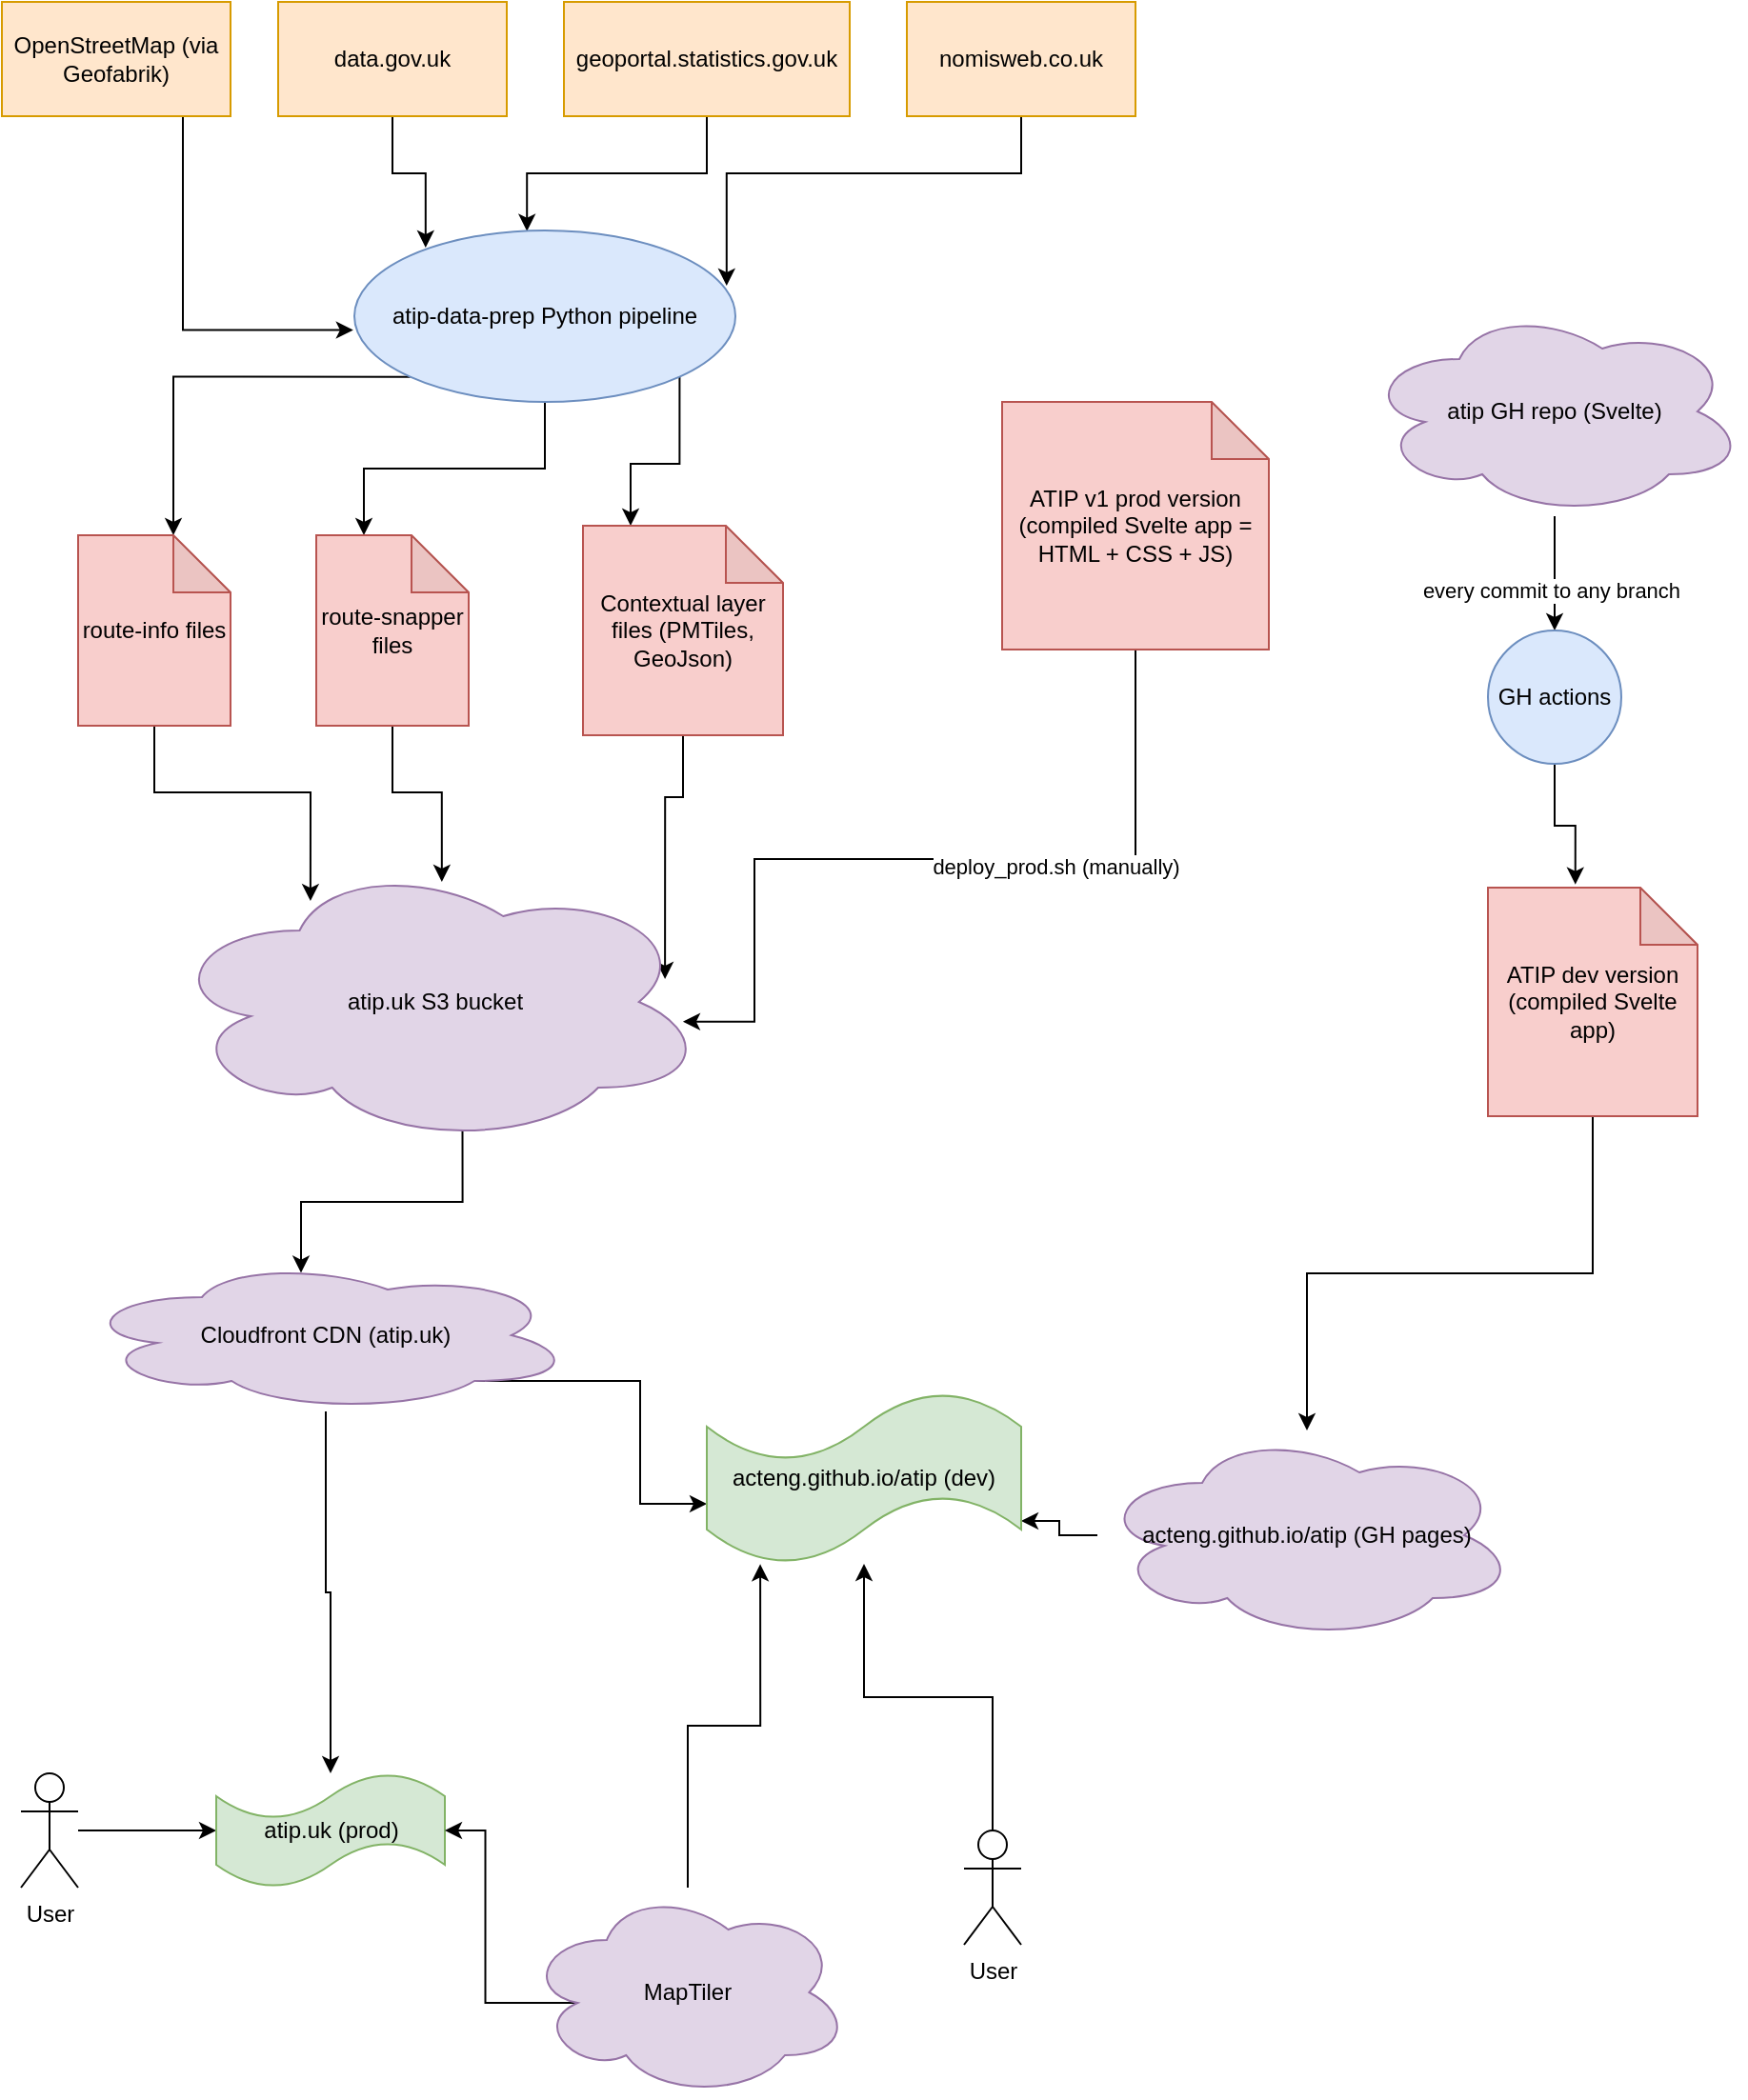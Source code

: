 <mxfile version="21.6.6" type="device">
  <diagram name="Page-1" id="UUytPAGVN2ev72YduaS3">
    <mxGraphModel dx="3585" dy="1818" grid="1" gridSize="10" guides="1" tooltips="1" connect="1" arrows="1" fold="1" page="1" pageScale="1" pageWidth="500" pageHeight="400" math="0" shadow="0">
      <root>
        <mxCell id="0" />
        <mxCell id="1" parent="0" />
        <mxCell id="TjFygDTn7_1m40md8oT8-50" style="edgeStyle=orthogonalEdgeStyle;rounded=0;orthogonalLoop=1;jettySize=auto;html=1;entryX=-0.003;entryY=0.581;entryDx=0;entryDy=0;entryPerimeter=0;" edge="1" parent="1" source="TjFygDTn7_1m40md8oT8-1" target="TjFygDTn7_1m40md8oT8-5">
          <mxGeometry relative="1" as="geometry">
            <Array as="points">
              <mxPoint x="110" y="192" />
            </Array>
          </mxGeometry>
        </mxCell>
        <mxCell id="TjFygDTn7_1m40md8oT8-1" value="&lt;div&gt;OpenStreetMap (via Geofabrik)&lt;/div&gt;" style="rounded=0;whiteSpace=wrap;html=1;fillColor=#ffe6cc;strokeColor=#d79b00;" vertex="1" parent="1">
          <mxGeometry x="15" y="20" width="120" height="60" as="geometry" />
        </mxCell>
        <mxCell id="TjFygDTn7_1m40md8oT8-51" style="edgeStyle=orthogonalEdgeStyle;rounded=0;orthogonalLoop=1;jettySize=auto;html=1;exitX=0.5;exitY=1;exitDx=0;exitDy=0;entryX=0.187;entryY=0.1;entryDx=0;entryDy=0;entryPerimeter=0;" edge="1" parent="1" source="TjFygDTn7_1m40md8oT8-2" target="TjFygDTn7_1m40md8oT8-5">
          <mxGeometry relative="1" as="geometry" />
        </mxCell>
        <mxCell id="TjFygDTn7_1m40md8oT8-2" value="data.gov.uk" style="rounded=0;whiteSpace=wrap;html=1;fillColor=#ffe6cc;strokeColor=#d79b00;" vertex="1" parent="1">
          <mxGeometry x="160" y="20" width="120" height="60" as="geometry" />
        </mxCell>
        <mxCell id="TjFygDTn7_1m40md8oT8-52" style="edgeStyle=orthogonalEdgeStyle;rounded=0;orthogonalLoop=1;jettySize=auto;html=1;exitX=0.5;exitY=1;exitDx=0;exitDy=0;entryX=0.453;entryY=0.004;entryDx=0;entryDy=0;entryPerimeter=0;" edge="1" parent="1" source="TjFygDTn7_1m40md8oT8-3" target="TjFygDTn7_1m40md8oT8-5">
          <mxGeometry relative="1" as="geometry" />
        </mxCell>
        <mxCell id="TjFygDTn7_1m40md8oT8-3" value="geoportal.statistics.gov.uk" style="rounded=0;whiteSpace=wrap;html=1;fillColor=#ffe6cc;strokeColor=#d79b00;" vertex="1" parent="1">
          <mxGeometry x="310" y="20" width="150" height="60" as="geometry" />
        </mxCell>
        <mxCell id="TjFygDTn7_1m40md8oT8-53" style="edgeStyle=orthogonalEdgeStyle;rounded=0;orthogonalLoop=1;jettySize=auto;html=1;exitX=0.5;exitY=1;exitDx=0;exitDy=0;entryX=0.977;entryY=0.322;entryDx=0;entryDy=0;entryPerimeter=0;" edge="1" parent="1" source="TjFygDTn7_1m40md8oT8-4" target="TjFygDTn7_1m40md8oT8-5">
          <mxGeometry relative="1" as="geometry" />
        </mxCell>
        <mxCell id="TjFygDTn7_1m40md8oT8-4" value="nomisweb.co.uk" style="rounded=0;whiteSpace=wrap;html=1;fillColor=#ffe6cc;strokeColor=#d79b00;" vertex="1" parent="1">
          <mxGeometry x="490" y="20" width="120" height="60" as="geometry" />
        </mxCell>
        <mxCell id="TjFygDTn7_1m40md8oT8-14" style="edgeStyle=orthogonalEdgeStyle;rounded=0;orthogonalLoop=1;jettySize=auto;html=1;exitX=0;exitY=1;exitDx=0;exitDy=0;entryX=0;entryY=0;entryDx=50;entryDy=0;entryPerimeter=0;" edge="1" parent="1" source="TjFygDTn7_1m40md8oT8-5" target="TjFygDTn7_1m40md8oT8-11">
          <mxGeometry relative="1" as="geometry" />
        </mxCell>
        <mxCell id="TjFygDTn7_1m40md8oT8-15" style="edgeStyle=orthogonalEdgeStyle;rounded=0;orthogonalLoop=1;jettySize=auto;html=1;exitX=0.5;exitY=1;exitDx=0;exitDy=0;entryX=0;entryY=0;entryDx=25;entryDy=0;entryPerimeter=0;" edge="1" parent="1" source="TjFygDTn7_1m40md8oT8-5" target="TjFygDTn7_1m40md8oT8-12">
          <mxGeometry relative="1" as="geometry" />
        </mxCell>
        <mxCell id="TjFygDTn7_1m40md8oT8-16" style="edgeStyle=orthogonalEdgeStyle;rounded=0;orthogonalLoop=1;jettySize=auto;html=1;exitX=1;exitY=1;exitDx=0;exitDy=0;entryX=0;entryY=0;entryDx=25;entryDy=0;entryPerimeter=0;" edge="1" parent="1" source="TjFygDTn7_1m40md8oT8-5" target="TjFygDTn7_1m40md8oT8-13">
          <mxGeometry relative="1" as="geometry" />
        </mxCell>
        <mxCell id="TjFygDTn7_1m40md8oT8-5" value="atip-data-prep Python pipeline" style="ellipse;whiteSpace=wrap;html=1;fillColor=#dae8fc;strokeColor=#6c8ebf;" vertex="1" parent="1">
          <mxGeometry x="200" y="140" width="200" height="90" as="geometry" />
        </mxCell>
        <mxCell id="TjFygDTn7_1m40md8oT8-18" style="edgeStyle=orthogonalEdgeStyle;rounded=0;orthogonalLoop=1;jettySize=auto;html=1;exitX=0.5;exitY=1;exitDx=0;exitDy=0;exitPerimeter=0;entryX=0.27;entryY=0.147;entryDx=0;entryDy=0;entryPerimeter=0;" edge="1" parent="1" source="TjFygDTn7_1m40md8oT8-11" target="TjFygDTn7_1m40md8oT8-17">
          <mxGeometry relative="1" as="geometry" />
        </mxCell>
        <mxCell id="TjFygDTn7_1m40md8oT8-11" value="route-info files" style="shape=note;whiteSpace=wrap;html=1;backgroundOutline=1;darkOpacity=0.05;fillColor=#f8cecc;strokeColor=#b85450;" vertex="1" parent="1">
          <mxGeometry x="55" y="300" width="80" height="100" as="geometry" />
        </mxCell>
        <mxCell id="TjFygDTn7_1m40md8oT8-19" style="edgeStyle=orthogonalEdgeStyle;rounded=0;orthogonalLoop=1;jettySize=auto;html=1;exitX=0.5;exitY=1;exitDx=0;exitDy=0;exitPerimeter=0;entryX=0.512;entryY=0.08;entryDx=0;entryDy=0;entryPerimeter=0;" edge="1" parent="1" source="TjFygDTn7_1m40md8oT8-12" target="TjFygDTn7_1m40md8oT8-17">
          <mxGeometry relative="1" as="geometry" />
        </mxCell>
        <mxCell id="TjFygDTn7_1m40md8oT8-12" value="route-snapper files" style="shape=note;whiteSpace=wrap;html=1;backgroundOutline=1;darkOpacity=0.05;fillColor=#f8cecc;strokeColor=#b85450;" vertex="1" parent="1">
          <mxGeometry x="180" y="300" width="80" height="100" as="geometry" />
        </mxCell>
        <mxCell id="TjFygDTn7_1m40md8oT8-20" style="edgeStyle=orthogonalEdgeStyle;rounded=0;orthogonalLoop=1;jettySize=auto;html=1;exitX=0.5;exitY=1;exitDx=0;exitDy=0;exitPerimeter=0;entryX=0.923;entryY=0.42;entryDx=0;entryDy=0;entryPerimeter=0;" edge="1" parent="1" source="TjFygDTn7_1m40md8oT8-13" target="TjFygDTn7_1m40md8oT8-17">
          <mxGeometry relative="1" as="geometry" />
        </mxCell>
        <mxCell id="TjFygDTn7_1m40md8oT8-13" value="Contextual layer files (PMTiles, GeoJson)" style="shape=note;whiteSpace=wrap;html=1;backgroundOutline=1;darkOpacity=0.05;fillColor=#f8cecc;strokeColor=#b85450;" vertex="1" parent="1">
          <mxGeometry x="320" y="295" width="105" height="110" as="geometry" />
        </mxCell>
        <mxCell id="TjFygDTn7_1m40md8oT8-57" style="edgeStyle=orthogonalEdgeStyle;rounded=0;orthogonalLoop=1;jettySize=auto;html=1;exitX=0.55;exitY=0.95;exitDx=0;exitDy=0;exitPerimeter=0;entryX=0.45;entryY=0.091;entryDx=0;entryDy=0;entryPerimeter=0;" edge="1" parent="1" source="TjFygDTn7_1m40md8oT8-17" target="TjFygDTn7_1m40md8oT8-32">
          <mxGeometry relative="1" as="geometry" />
        </mxCell>
        <mxCell id="TjFygDTn7_1m40md8oT8-17" value="atip.uk S3 bucket" style="ellipse;shape=cloud;whiteSpace=wrap;html=1;fillColor=#e1d5e7;strokeColor=#9673a6;" vertex="1" parent="1">
          <mxGeometry x="100" y="470" width="285" height="150" as="geometry" />
        </mxCell>
        <mxCell id="TjFygDTn7_1m40md8oT8-22" style="edgeStyle=orthogonalEdgeStyle;rounded=0;orthogonalLoop=1;jettySize=auto;html=1;exitX=0.5;exitY=1;exitDx=0;exitDy=0;exitPerimeter=0;entryX=0.956;entryY=0.569;entryDx=0;entryDy=0;entryPerimeter=0;" edge="1" parent="1" source="TjFygDTn7_1m40md8oT8-21" target="TjFygDTn7_1m40md8oT8-17">
          <mxGeometry relative="1" as="geometry">
            <Array as="points">
              <mxPoint x="610" y="470" />
              <mxPoint x="410" y="470" />
              <mxPoint x="410" y="555" />
            </Array>
          </mxGeometry>
        </mxCell>
        <mxCell id="TjFygDTn7_1m40md8oT8-23" value="deploy_prod.sh (manually)" style="edgeLabel;html=1;align=center;verticalAlign=middle;resizable=0;points=[];" vertex="1" connectable="0" parent="TjFygDTn7_1m40md8oT8-22">
          <mxGeometry x="-0.15" y="4" relative="1" as="geometry">
            <mxPoint x="32" as="offset" />
          </mxGeometry>
        </mxCell>
        <mxCell id="TjFygDTn7_1m40md8oT8-21" value="ATIP v1 prod version (compiled Svelte app = HTML + CSS + JS)" style="shape=note;whiteSpace=wrap;html=1;backgroundOutline=1;darkOpacity=0.05;fillColor=#f8cecc;strokeColor=#b85450;" vertex="1" parent="1">
          <mxGeometry x="540" y="230" width="140" height="130" as="geometry" />
        </mxCell>
        <mxCell id="TjFygDTn7_1m40md8oT8-27" style="edgeStyle=orthogonalEdgeStyle;rounded=0;orthogonalLoop=1;jettySize=auto;html=1;" edge="1" parent="1" source="TjFygDTn7_1m40md8oT8-24" target="TjFygDTn7_1m40md8oT8-26">
          <mxGeometry relative="1" as="geometry" />
        </mxCell>
        <mxCell id="TjFygDTn7_1m40md8oT8-28" value="every commit to any branch" style="edgeLabel;html=1;align=center;verticalAlign=middle;resizable=0;points=[];" vertex="1" connectable="0" parent="TjFygDTn7_1m40md8oT8-27">
          <mxGeometry x="0.305" y="-2" relative="1" as="geometry">
            <mxPoint as="offset" />
          </mxGeometry>
        </mxCell>
        <mxCell id="TjFygDTn7_1m40md8oT8-24" value="atip GH repo (Svelte)" style="ellipse;shape=cloud;whiteSpace=wrap;html=1;fillColor=#e1d5e7;strokeColor=#9673a6;" vertex="1" parent="1">
          <mxGeometry x="730" y="180" width="200" height="110" as="geometry" />
        </mxCell>
        <mxCell id="TjFygDTn7_1m40md8oT8-47" style="edgeStyle=orthogonalEdgeStyle;rounded=0;orthogonalLoop=1;jettySize=auto;html=1;entryX=1;entryY=0.75;entryDx=0;entryDy=0;" edge="1" parent="1" source="TjFygDTn7_1m40md8oT8-25" target="TjFygDTn7_1m40md8oT8-43">
          <mxGeometry relative="1" as="geometry" />
        </mxCell>
        <mxCell id="TjFygDTn7_1m40md8oT8-25" value="acteng.github.io/atip (GH pages)" style="ellipse;shape=cloud;whiteSpace=wrap;html=1;fillColor=#e1d5e7;strokeColor=#9673a6;" vertex="1" parent="1">
          <mxGeometry x="590" y="770" width="220" height="110" as="geometry" />
        </mxCell>
        <mxCell id="TjFygDTn7_1m40md8oT8-56" style="edgeStyle=orthogonalEdgeStyle;rounded=0;orthogonalLoop=1;jettySize=auto;html=1;exitX=0.5;exitY=1;exitDx=0;exitDy=0;entryX=0.417;entryY=-0.014;entryDx=0;entryDy=0;entryPerimeter=0;" edge="1" parent="1" source="TjFygDTn7_1m40md8oT8-26" target="TjFygDTn7_1m40md8oT8-29">
          <mxGeometry relative="1" as="geometry" />
        </mxCell>
        <mxCell id="TjFygDTn7_1m40md8oT8-26" value="GH actions" style="ellipse;whiteSpace=wrap;html=1;aspect=fixed;fillColor=#dae8fc;strokeColor=#6c8ebf;" vertex="1" parent="1">
          <mxGeometry x="795" y="350" width="70" height="70" as="geometry" />
        </mxCell>
        <mxCell id="TjFygDTn7_1m40md8oT8-31" style="edgeStyle=orthogonalEdgeStyle;rounded=0;orthogonalLoop=1;jettySize=auto;html=1;exitX=0.5;exitY=1;exitDx=0;exitDy=0;exitPerimeter=0;" edge="1" parent="1" source="TjFygDTn7_1m40md8oT8-29" target="TjFygDTn7_1m40md8oT8-25">
          <mxGeometry relative="1" as="geometry" />
        </mxCell>
        <mxCell id="TjFygDTn7_1m40md8oT8-29" value="ATIP dev version (compiled Svelte app)" style="shape=note;whiteSpace=wrap;html=1;backgroundOutline=1;darkOpacity=0.05;fillColor=#f8cecc;strokeColor=#b85450;" vertex="1" parent="1">
          <mxGeometry x="795" y="485" width="110" height="120" as="geometry" />
        </mxCell>
        <mxCell id="TjFygDTn7_1m40md8oT8-39" style="edgeStyle=orthogonalEdgeStyle;rounded=0;orthogonalLoop=1;jettySize=auto;html=1;entryX=0.5;entryY=0;entryDx=0;entryDy=0;" edge="1" parent="1" source="TjFygDTn7_1m40md8oT8-32" target="TjFygDTn7_1m40md8oT8-37">
          <mxGeometry relative="1" as="geometry" />
        </mxCell>
        <mxCell id="TjFygDTn7_1m40md8oT8-65" style="edgeStyle=orthogonalEdgeStyle;rounded=0;orthogonalLoop=1;jettySize=auto;html=1;exitX=0.8;exitY=0.8;exitDx=0;exitDy=0;exitPerimeter=0;entryX=0;entryY=0.65;entryDx=0;entryDy=0;entryPerimeter=0;" edge="1" parent="1" source="TjFygDTn7_1m40md8oT8-32" target="TjFygDTn7_1m40md8oT8-43">
          <mxGeometry relative="1" as="geometry" />
        </mxCell>
        <mxCell id="TjFygDTn7_1m40md8oT8-32" value="Cloudfront CDN (atip.uk)" style="ellipse;shape=cloud;whiteSpace=wrap;html=1;fillColor=#e1d5e7;strokeColor=#9673a6;" vertex="1" parent="1">
          <mxGeometry x="55" y="680" width="260" height="80" as="geometry" />
        </mxCell>
        <mxCell id="TjFygDTn7_1m40md8oT8-38" style="edgeStyle=orthogonalEdgeStyle;rounded=0;orthogonalLoop=1;jettySize=auto;html=1;entryX=0;entryY=0.5;entryDx=0;entryDy=0;" edge="1" parent="1" source="TjFygDTn7_1m40md8oT8-36" target="TjFygDTn7_1m40md8oT8-37">
          <mxGeometry relative="1" as="geometry" />
        </mxCell>
        <mxCell id="TjFygDTn7_1m40md8oT8-36" value="User" style="shape=umlActor;verticalLabelPosition=bottom;verticalAlign=top;html=1;outlineConnect=0;" vertex="1" parent="1">
          <mxGeometry x="25" y="950" width="30" height="60" as="geometry" />
        </mxCell>
        <mxCell id="TjFygDTn7_1m40md8oT8-37" value="atip.uk (prod)" style="shape=tape;whiteSpace=wrap;html=1;fillColor=#d5e8d4;strokeColor=#82b366;" vertex="1" parent="1">
          <mxGeometry x="127.5" y="950" width="120" height="60" as="geometry" />
        </mxCell>
        <mxCell id="TjFygDTn7_1m40md8oT8-41" style="edgeStyle=orthogonalEdgeStyle;rounded=0;orthogonalLoop=1;jettySize=auto;html=1;exitX=0.16;exitY=0.55;exitDx=0;exitDy=0;exitPerimeter=0;entryX=1;entryY=0.5;entryDx=0;entryDy=0;" edge="1" parent="1" source="TjFygDTn7_1m40md8oT8-40" target="TjFygDTn7_1m40md8oT8-37">
          <mxGeometry relative="1" as="geometry" />
        </mxCell>
        <mxCell id="TjFygDTn7_1m40md8oT8-67" style="edgeStyle=orthogonalEdgeStyle;rounded=0;orthogonalLoop=1;jettySize=auto;html=1;entryX=0.17;entryY=1.002;entryDx=0;entryDy=0;entryPerimeter=0;" edge="1" parent="1" source="TjFygDTn7_1m40md8oT8-40" target="TjFygDTn7_1m40md8oT8-43">
          <mxGeometry relative="1" as="geometry" />
        </mxCell>
        <mxCell id="TjFygDTn7_1m40md8oT8-40" value="MapTiler" style="ellipse;shape=cloud;whiteSpace=wrap;html=1;fillColor=#e1d5e7;strokeColor=#9673a6;" vertex="1" parent="1">
          <mxGeometry x="290" y="1010" width="170" height="110" as="geometry" />
        </mxCell>
        <mxCell id="TjFygDTn7_1m40md8oT8-43" value="acteng.github.io/atip (dev)" style="shape=tape;whiteSpace=wrap;html=1;fillColor=#d5e8d4;strokeColor=#82b366;" vertex="1" parent="1">
          <mxGeometry x="385" y="750" width="165" height="90" as="geometry" />
        </mxCell>
        <mxCell id="TjFygDTn7_1m40md8oT8-64" style="edgeStyle=orthogonalEdgeStyle;rounded=0;orthogonalLoop=1;jettySize=auto;html=1;" edge="1" parent="1" source="TjFygDTn7_1m40md8oT8-63" target="TjFygDTn7_1m40md8oT8-43">
          <mxGeometry relative="1" as="geometry" />
        </mxCell>
        <mxCell id="TjFygDTn7_1m40md8oT8-63" value="User" style="shape=umlActor;verticalLabelPosition=bottom;verticalAlign=top;html=1;outlineConnect=0;" vertex="1" parent="1">
          <mxGeometry x="520" y="980" width="30" height="60" as="geometry" />
        </mxCell>
      </root>
    </mxGraphModel>
  </diagram>
</mxfile>
